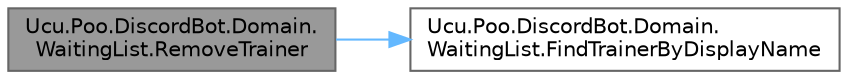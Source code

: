 digraph "Ucu.Poo.DiscordBot.Domain.WaitingList.RemoveTrainer"
{
 // INTERACTIVE_SVG=YES
 // LATEX_PDF_SIZE
  bgcolor="transparent";
  edge [fontname=Helvetica,fontsize=10,labelfontname=Helvetica,labelfontsize=10];
  node [fontname=Helvetica,fontsize=10,shape=box,height=0.2,width=0.4];
  rankdir="LR";
  Node1 [id="Node000001",label="Ucu.Poo.DiscordBot.Domain.\lWaitingList.RemoveTrainer",height=0.2,width=0.4,color="gray40", fillcolor="grey60", style="filled", fontcolor="black",tooltip="Remueve un jugador de la lista de espera."];
  Node1 -> Node2 [id="edge1_Node000001_Node000002",color="steelblue1",style="solid",tooltip=" "];
  Node2 [id="Node000002",label="Ucu.Poo.DiscordBot.Domain.\lWaitingList.FindTrainerByDisplayName",height=0.2,width=0.4,color="grey40", fillcolor="white", style="filled",URL="$classUcu_1_1Poo_1_1DiscordBot_1_1Domain_1_1WaitingList.html#acc2e4a01aae29f639187155b8cb61cc2",tooltip="Busca un jugador por el nombre de usuario de Discord en el servidor del bot."];
}
